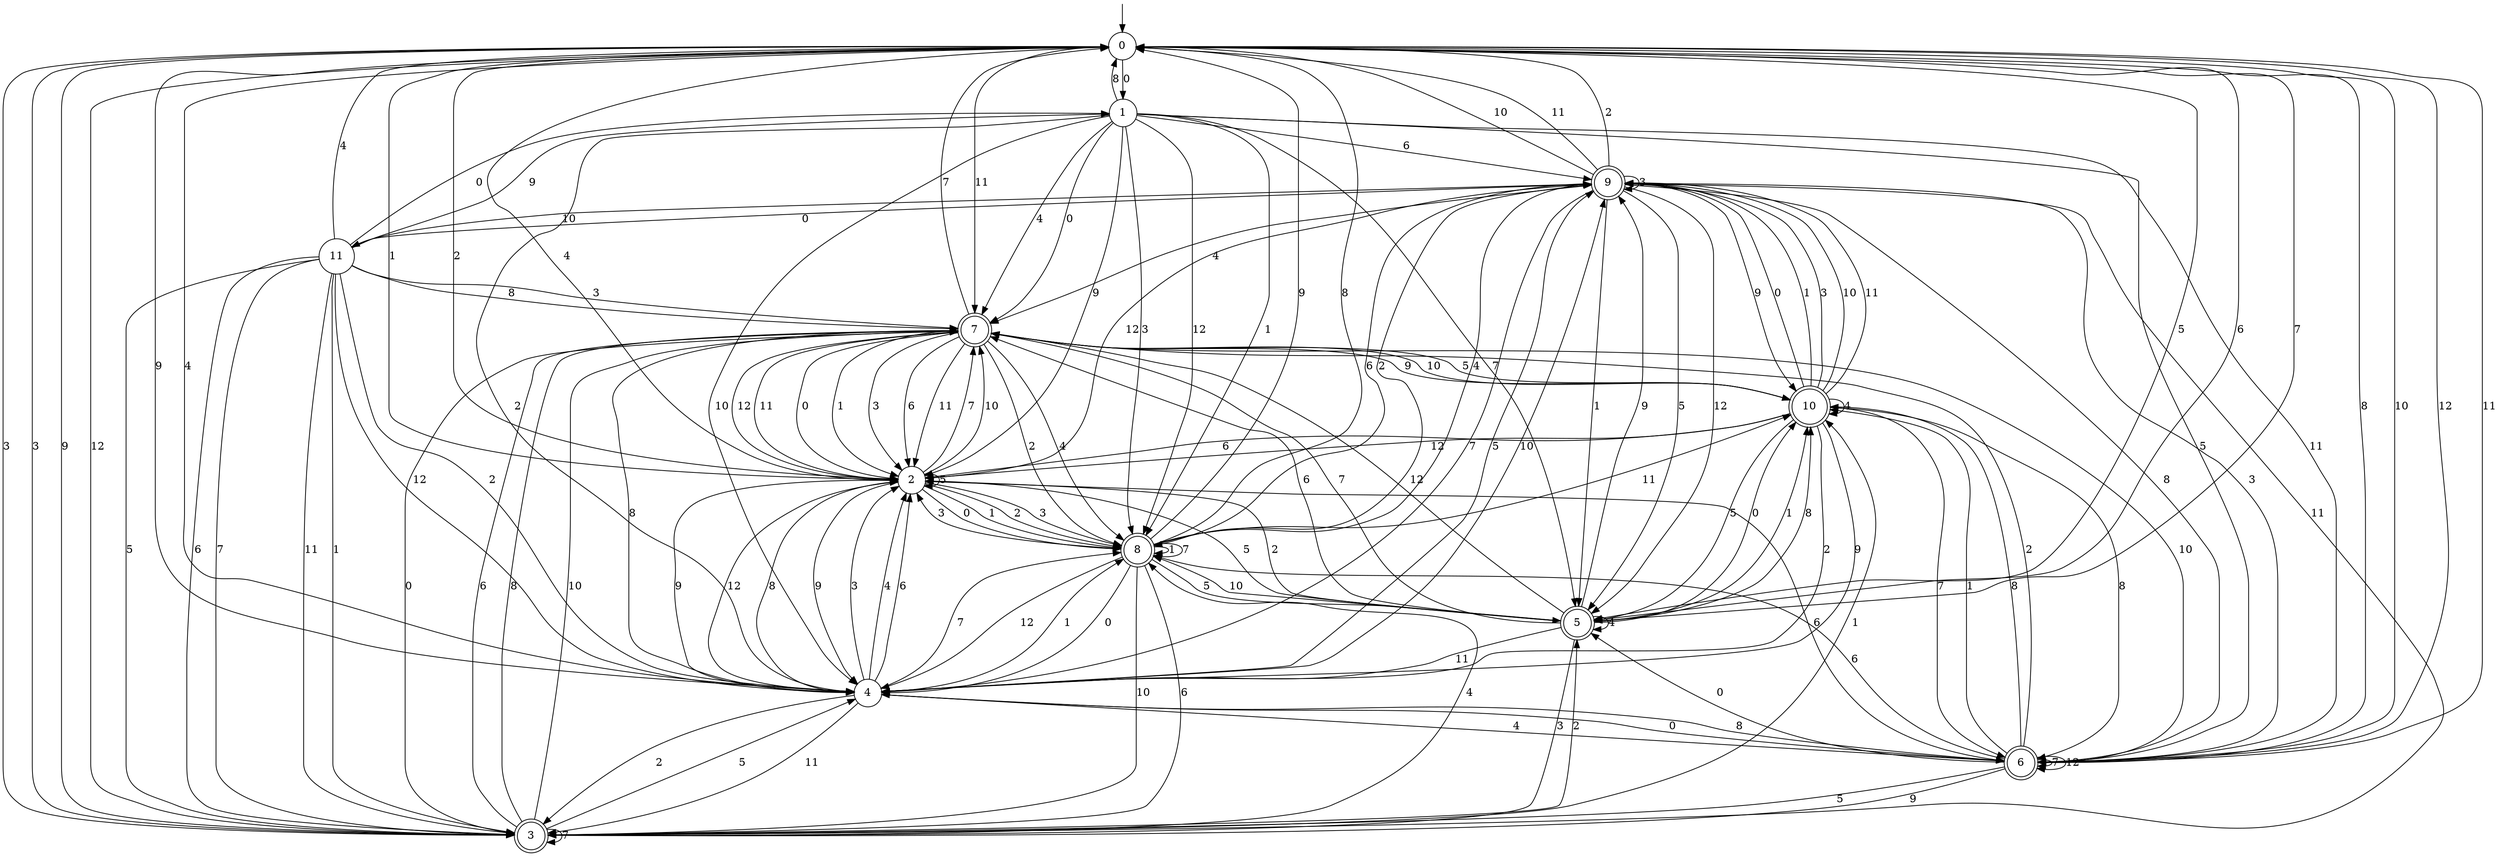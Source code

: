 digraph g {

	s0 [shape="circle" label="0"];
	s1 [shape="circle" label="1"];
	s2 [shape="circle" label="2"];
	s3 [shape="doublecircle" label="3"];
	s4 [shape="circle" label="4"];
	s5 [shape="doublecircle" label="5"];
	s6 [shape="doublecircle" label="6"];
	s7 [shape="doublecircle" label="7"];
	s8 [shape="doublecircle" label="8"];
	s9 [shape="doublecircle" label="9"];
	s10 [shape="doublecircle" label="10"];
	s11 [shape="circle" label="11"];
	s0 -> s1 [label="0"];
	s0 -> s2 [label="1"];
	s0 -> s2 [label="2"];
	s0 -> s3 [label="3"];
	s0 -> s4 [label="4"];
	s0 -> s5 [label="5"];
	s0 -> s5 [label="6"];
	s0 -> s5 [label="7"];
	s0 -> s6 [label="8"];
	s0 -> s4 [label="9"];
	s0 -> s6 [label="10"];
	s0 -> s7 [label="11"];
	s0 -> s6 [label="12"];
	s1 -> s7 [label="0"];
	s1 -> s8 [label="1"];
	s1 -> s4 [label="2"];
	s1 -> s8 [label="3"];
	s1 -> s7 [label="4"];
	s1 -> s6 [label="5"];
	s1 -> s9 [label="6"];
	s1 -> s5 [label="7"];
	s1 -> s0 [label="8"];
	s1 -> s2 [label="9"];
	s1 -> s4 [label="10"];
	s1 -> s6 [label="11"];
	s1 -> s8 [label="12"];
	s2 -> s8 [label="0"];
	s2 -> s8 [label="1"];
	s2 -> s8 [label="2"];
	s2 -> s8 [label="3"];
	s2 -> s0 [label="4"];
	s2 -> s2 [label="5"];
	s2 -> s6 [label="6"];
	s2 -> s7 [label="7"];
	s2 -> s4 [label="8"];
	s2 -> s4 [label="9"];
	s2 -> s7 [label="10"];
	s2 -> s7 [label="11"];
	s2 -> s9 [label="12"];
	s3 -> s7 [label="0"];
	s3 -> s10 [label="1"];
	s3 -> s5 [label="2"];
	s3 -> s0 [label="3"];
	s3 -> s8 [label="4"];
	s3 -> s4 [label="5"];
	s3 -> s7 [label="6"];
	s3 -> s3 [label="7"];
	s3 -> s7 [label="8"];
	s3 -> s0 [label="9"];
	s3 -> s7 [label="10"];
	s3 -> s9 [label="11"];
	s3 -> s0 [label="12"];
	s4 -> s6 [label="0"];
	s4 -> s8 [label="1"];
	s4 -> s3 [label="2"];
	s4 -> s2 [label="3"];
	s4 -> s2 [label="4"];
	s4 -> s9 [label="5"];
	s4 -> s2 [label="6"];
	s4 -> s8 [label="7"];
	s4 -> s6 [label="8"];
	s4 -> s2 [label="9"];
	s4 -> s9 [label="10"];
	s4 -> s3 [label="11"];
	s4 -> s2 [label="12"];
	s5 -> s10 [label="0"];
	s5 -> s10 [label="1"];
	s5 -> s2 [label="2"];
	s5 -> s3 [label="3"];
	s5 -> s5 [label="4"];
	s5 -> s2 [label="5"];
	s5 -> s7 [label="6"];
	s5 -> s7 [label="7"];
	s5 -> s10 [label="8"];
	s5 -> s9 [label="9"];
	s5 -> s8 [label="10"];
	s5 -> s4 [label="11"];
	s5 -> s7 [label="12"];
	s6 -> s5 [label="0"];
	s6 -> s10 [label="1"];
	s6 -> s7 [label="2"];
	s6 -> s9 [label="3"];
	s6 -> s4 [label="4"];
	s6 -> s3 [label="5"];
	s6 -> s8 [label="6"];
	s6 -> s6 [label="7"];
	s6 -> s10 [label="8"];
	s6 -> s3 [label="9"];
	s6 -> s7 [label="10"];
	s6 -> s0 [label="11"];
	s6 -> s6 [label="12"];
	s7 -> s2 [label="0"];
	s7 -> s2 [label="1"];
	s7 -> s8 [label="2"];
	s7 -> s2 [label="3"];
	s7 -> s8 [label="4"];
	s7 -> s10 [label="5"];
	s7 -> s2 [label="6"];
	s7 -> s0 [label="7"];
	s7 -> s4 [label="8"];
	s7 -> s10 [label="9"];
	s7 -> s10 [label="10"];
	s7 -> s2 [label="11"];
	s7 -> s2 [label="12"];
	s8 -> s4 [label="0"];
	s8 -> s8 [label="1"];
	s8 -> s9 [label="2"];
	s8 -> s2 [label="3"];
	s8 -> s9 [label="4"];
	s8 -> s5 [label="5"];
	s8 -> s3 [label="6"];
	s8 -> s8 [label="7"];
	s8 -> s0 [label="8"];
	s8 -> s0 [label="9"];
	s8 -> s3 [label="10"];
	s8 -> s10 [label="11"];
	s8 -> s4 [label="12"];
	s9 -> s11 [label="0"];
	s9 -> s5 [label="1"];
	s9 -> s0 [label="2"];
	s9 -> s9 [label="3"];
	s9 -> s7 [label="4"];
	s9 -> s5 [label="5"];
	s9 -> s8 [label="6"];
	s9 -> s4 [label="7"];
	s9 -> s6 [label="8"];
	s9 -> s10 [label="9"];
	s9 -> s0 [label="10"];
	s9 -> s0 [label="11"];
	s9 -> s5 [label="12"];
	s10 -> s9 [label="0"];
	s10 -> s9 [label="1"];
	s10 -> s4 [label="2"];
	s10 -> s9 [label="3"];
	s10 -> s10 [label="4"];
	s10 -> s5 [label="5"];
	s10 -> s2 [label="6"];
	s10 -> s6 [label="7"];
	s10 -> s6 [label="8"];
	s10 -> s4 [label="9"];
	s10 -> s9 [label="10"];
	s10 -> s9 [label="11"];
	s10 -> s2 [label="12"];
	s11 -> s1 [label="0"];
	s11 -> s3 [label="1"];
	s11 -> s4 [label="2"];
	s11 -> s7 [label="3"];
	s11 -> s0 [label="4"];
	s11 -> s3 [label="5"];
	s11 -> s3 [label="6"];
	s11 -> s3 [label="7"];
	s11 -> s7 [label="8"];
	s11 -> s1 [label="9"];
	s11 -> s9 [label="10"];
	s11 -> s3 [label="11"];
	s11 -> s4 [label="12"];

__start0 [label="" shape="none" width="0" height="0"];
__start0 -> s0;

}
